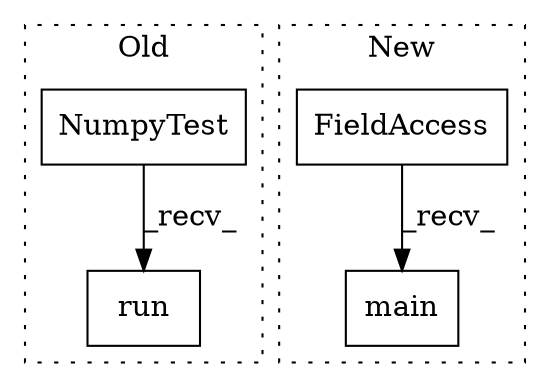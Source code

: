 digraph G {
subgraph cluster0 {
1 [label="run" a="32" s="3987" l="5" shape="box"];
4 [label="NumpyTest" a="32" s="3975" l="11" shape="box"];
label = "Old";
style="dotted";
}
subgraph cluster1 {
2 [label="main" a="32" s="3950" l="6" shape="box"];
3 [label="FieldAccess" a="22" s="3941" l="8" shape="box"];
label = "New";
style="dotted";
}
3 -> 2 [label="_recv_"];
4 -> 1 [label="_recv_"];
}